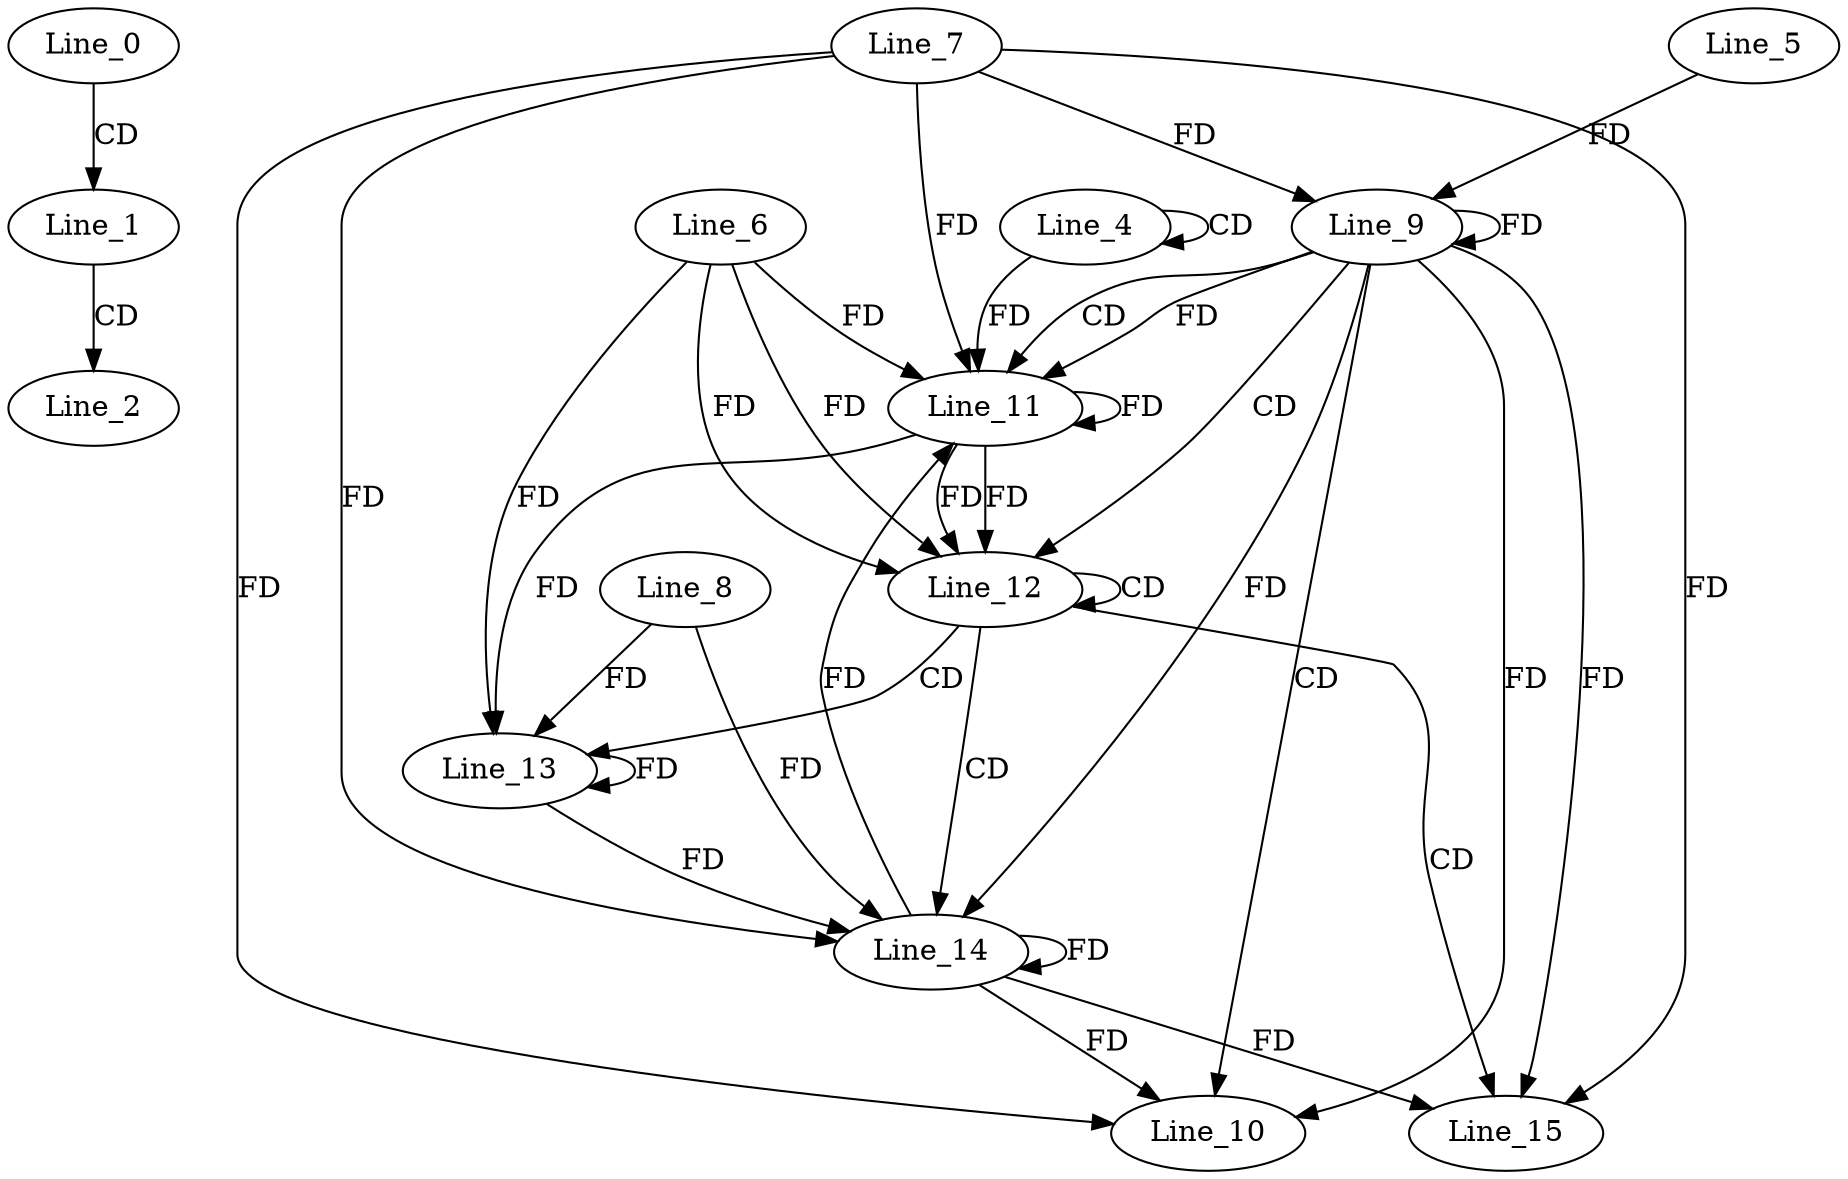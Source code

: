 digraph G {
  Line_0;
  Line_1;
  Line_2;
  Line_4;
  Line_4;
  Line_9;
  Line_7;
  Line_9;
  Line_5;
  Line_9;
  Line_10;
  Line_10;
  Line_11;
  Line_6;
  Line_11;
  Line_12;
  Line_12;
  Line_13;
  Line_8;
  Line_13;
  Line_13;
  Line_14;
  Line_14;
  Line_15;
  Line_15;
  Line_0 -> Line_1 [ label="CD" ];
  Line_1 -> Line_2 [ label="CD" ];
  Line_4 -> Line_4 [ label="CD" ];
  Line_9 -> Line_9 [ label="FD" ];
  Line_7 -> Line_9 [ label="FD" ];
  Line_5 -> Line_9 [ label="FD" ];
  Line_9 -> Line_10 [ label="CD" ];
  Line_9 -> Line_10 [ label="FD" ];
  Line_7 -> Line_10 [ label="FD" ];
  Line_9 -> Line_11 [ label="CD" ];
  Line_11 -> Line_11 [ label="FD" ];
  Line_6 -> Line_11 [ label="FD" ];
  Line_4 -> Line_11 [ label="FD" ];
  Line_9 -> Line_11 [ label="FD" ];
  Line_7 -> Line_11 [ label="FD" ];
  Line_9 -> Line_12 [ label="CD" ];
  Line_11 -> Line_12 [ label="FD" ];
  Line_6 -> Line_12 [ label="FD" ];
  Line_12 -> Line_12 [ label="CD" ];
  Line_11 -> Line_12 [ label="FD" ];
  Line_6 -> Line_12 [ label="FD" ];
  Line_12 -> Line_13 [ label="CD" ];
  Line_13 -> Line_13 [ label="FD" ];
  Line_8 -> Line_13 [ label="FD" ];
  Line_11 -> Line_13 [ label="FD" ];
  Line_6 -> Line_13 [ label="FD" ];
  Line_12 -> Line_14 [ label="CD" ];
  Line_9 -> Line_14 [ label="FD" ];
  Line_14 -> Line_14 [ label="FD" ];
  Line_7 -> Line_14 [ label="FD" ];
  Line_13 -> Line_14 [ label="FD" ];
  Line_8 -> Line_14 [ label="FD" ];
  Line_12 -> Line_15 [ label="CD" ];
  Line_9 -> Line_15 [ label="FD" ];
  Line_14 -> Line_15 [ label="FD" ];
  Line_7 -> Line_15 [ label="FD" ];
  Line_14 -> Line_10 [ label="FD" ];
  Line_14 -> Line_11 [ label="FD" ];
}
